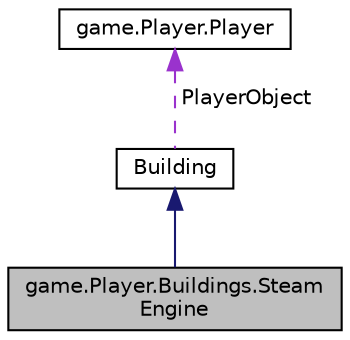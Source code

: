 digraph "game.Player.Buildings.SteamEngine"
{
 // LATEX_PDF_SIZE
  edge [fontname="Helvetica",fontsize="10",labelfontname="Helvetica",labelfontsize="10"];
  node [fontname="Helvetica",fontsize="10",shape=record];
  Node1 [label="game.Player.Buildings.Steam\lEngine",height=0.2,width=0.4,color="black", fillcolor="grey75", style="filled", fontcolor="black",tooltip="Класс SteamEngine служит для переработки воды в энергию."];
  Node2 -> Node1 [dir="back",color="midnightblue",fontsize="10",style="solid"];
  Node2 [label="Building",height=0.2,width=0.4,color="black", fillcolor="white", style="filled",URL="$classgame_1_1_player_1_1_building.html",tooltip="Класс Building даёт возможность строительства игроку. Так же предоставляет возможность улучшать здани..."];
  Node3 -> Node2 [dir="back",color="darkorchid3",fontsize="10",style="dashed",label=" PlayerObject" ];
  Node3 [label="game.Player.Player",height=0.2,width=0.4,color="black", fillcolor="white", style="filled",URL="$classgame_1_1_player_1_1_player.html",tooltip="Класс Player хранит в себе информация о ресурсах. В хранение входит: кол-во каждого ресурса,..."];
}
